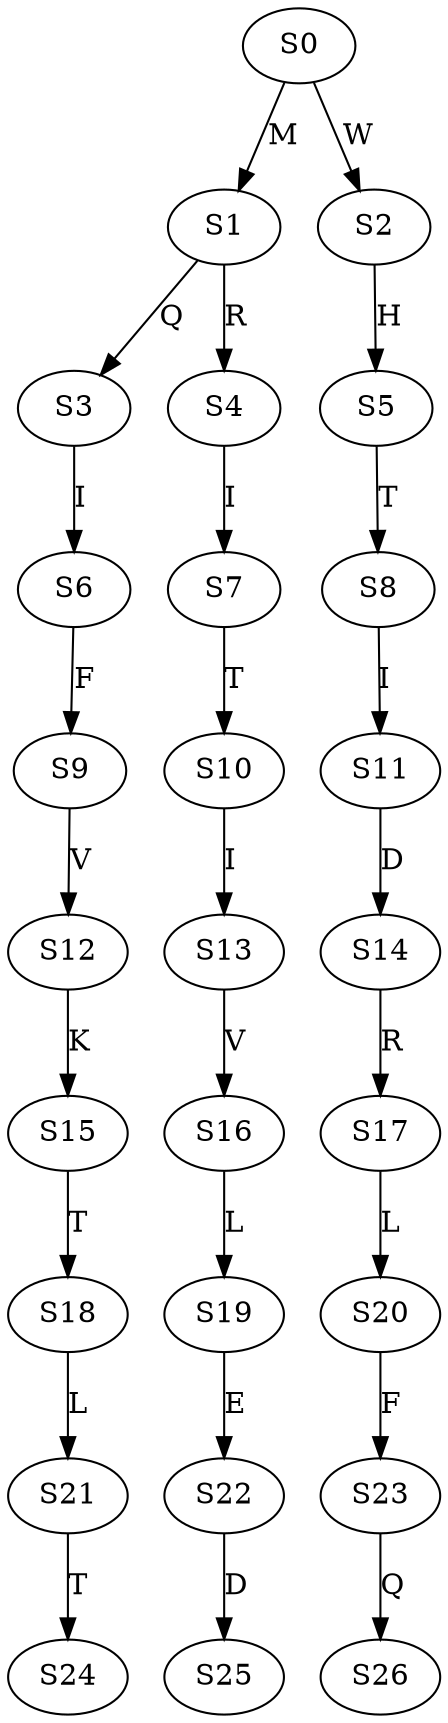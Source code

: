 strict digraph  {
	S0 -> S1 [ label = M ];
	S0 -> S2 [ label = W ];
	S1 -> S3 [ label = Q ];
	S1 -> S4 [ label = R ];
	S2 -> S5 [ label = H ];
	S3 -> S6 [ label = I ];
	S4 -> S7 [ label = I ];
	S5 -> S8 [ label = T ];
	S6 -> S9 [ label = F ];
	S7 -> S10 [ label = T ];
	S8 -> S11 [ label = I ];
	S9 -> S12 [ label = V ];
	S10 -> S13 [ label = I ];
	S11 -> S14 [ label = D ];
	S12 -> S15 [ label = K ];
	S13 -> S16 [ label = V ];
	S14 -> S17 [ label = R ];
	S15 -> S18 [ label = T ];
	S16 -> S19 [ label = L ];
	S17 -> S20 [ label = L ];
	S18 -> S21 [ label = L ];
	S19 -> S22 [ label = E ];
	S20 -> S23 [ label = F ];
	S21 -> S24 [ label = T ];
	S22 -> S25 [ label = D ];
	S23 -> S26 [ label = Q ];
}
